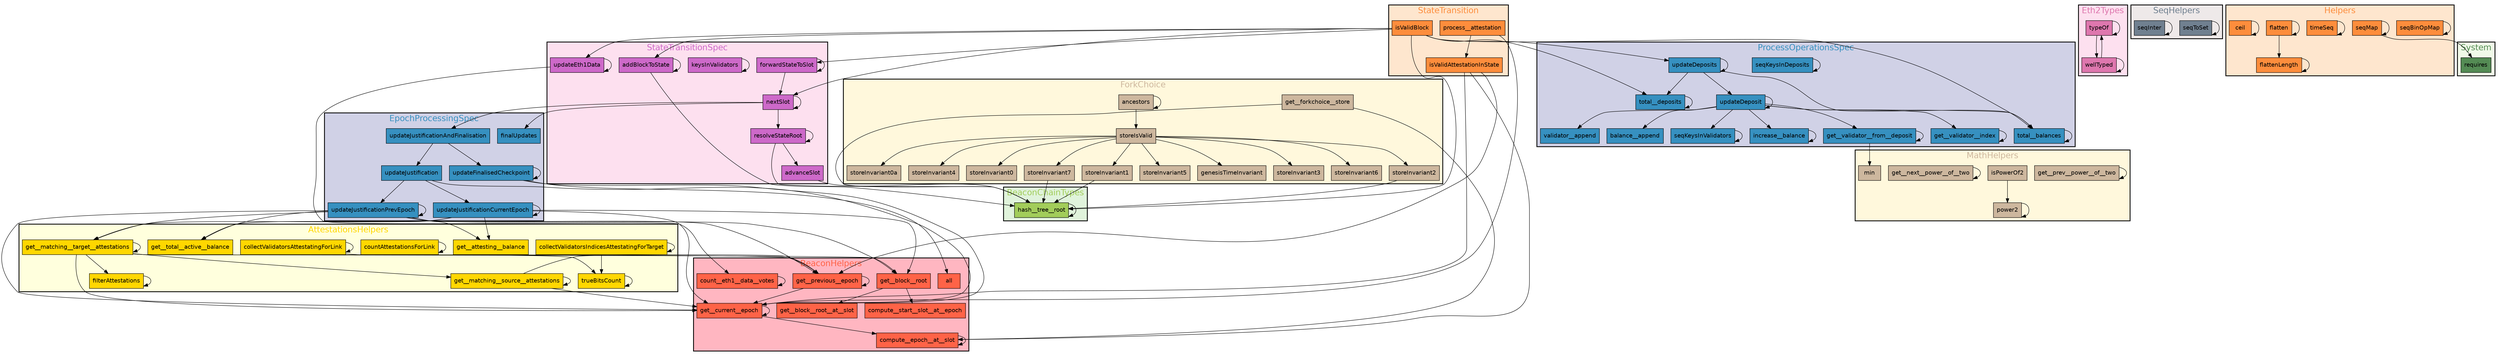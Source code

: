 digraph G {
fontname=helvetica;
subgraph cluster__80_EpochProcessingSpec {
style=filled;
fontsize="20.0";
fillcolor="#d0d1e6";
fontcolor="#3690c0";
penwidth=2;
label=EpochProcessingSpec;
updateFinalisedCheckpoint [shape=rectangle, style=filled, fontname=helvetica, fillcolor="#3690c0"];
updateJustification [shape=rectangle, style=filled, fontname=helvetica, fillcolor="#3690c0"];
finalUpdates [shape=rectangle, style=filled, fontname=helvetica, fillcolor="#3690c0"];
updateJustificationCurrentEpoch [shape=rectangle, style=filled, fontname=helvetica, fillcolor="#3690c0"];
updateJustificationPrevEpoch [shape=rectangle, style=filled, fontname=helvetica, fillcolor="#3690c0"];
updateJustificationAndFinalisation [shape=rectangle, style=filled, fontname=helvetica, fillcolor="#3690c0"];
}

subgraph cluster__110_ForkChoice {
style=filled;
fontsize="20.0";
fillcolor=cornsilk;
fontcolor=bisque3;
penwidth=2;
label=ForkChoice;
genesisTimeInvariant [shape=rectangle, style=filled, fontname=helvetica, fillcolor=bisque3];
storeInvariant3 [shape=rectangle, style=filled, fontname=helvetica, fillcolor=bisque3];
storeInvariant6 [shape=rectangle, style=filled, fontname=helvetica, fillcolor=bisque3];
storeInvariant7 [shape=rectangle, style=filled, fontname=helvetica, fillcolor=bisque3];
ancestors [shape=rectangle, style=filled, fontname=helvetica, fillcolor=bisque3];
storeInvariant0a [shape=rectangle, style=filled, fontname=helvetica, fillcolor=bisque3];
storeInvariant4 [shape=rectangle, style=filled, fontname=helvetica, fillcolor=bisque3];
storeIsValid [shape=rectangle, style=filled, fontname=helvetica, fillcolor=bisque3];
storeInvariant0 [shape=rectangle, style=filled, fontname=helvetica, fillcolor=bisque3];
storeInvariant1 [shape=rectangle, style=filled, fontname=helvetica, fillcolor=bisque3];
storeInvariant2 [shape=rectangle, style=filled, fontname=helvetica, fillcolor=bisque3];
storeInvariant5 [shape=rectangle, style=filled, fontname=helvetica, fillcolor=bisque3];
get__forkchoice__store [shape=rectangle, style=filled, fontname=helvetica, fillcolor=bisque3];
}

subgraph cluster__105_StateTransition {
style=filled;
fontsize="20.0";
fillcolor="#fee6ce";
fontcolor="#fd8d3c";
penwidth=2;
label=StateTransition;
process__attestation [shape=rectangle, style=filled, fontname=helvetica, fillcolor="#fd8d3c"];
isValidBlock [shape=rectangle, style=filled, fontname=helvetica, fillcolor="#fd8d3c"];
isValidAttestationInState [shape=rectangle, style=filled, fontname=helvetica, fillcolor="#fd8d3c"];
}

subgraph cluster__11_Eth2Types {
style=filled;
fontsize="20.0";
fillcolor="#fde0ef";
fontcolor="#de77ae";
penwidth=2;
label=Eth2Types;
typeOf [shape=rectangle, style=filled, fontname=helvetica, fillcolor="#de77ae"];
wellTyped [shape=rectangle, style=filled, fontname=helvetica, fillcolor="#de77ae"];
}

subgraph cluster__56_BeaconHelpers {
style=filled;
fontsize="20.0";
fillcolor=lightpink;
fontcolor=tomato;
penwidth=2;
label=BeaconHelpers;
all [shape=rectangle, style=filled, fontname=helvetica, fillcolor=tomato];
count__eth1__data__votes [shape=rectangle, style=filled, fontname=helvetica, fillcolor=tomato];
compute__start__slot__at__epoch [shape=rectangle, style=filled, fontname=helvetica, fillcolor=tomato];
compute__epoch__at__slot [shape=rectangle, style=filled, fontname=helvetica, fillcolor=tomato];
get__block__root__at__slot [shape=rectangle, style=filled, fontname=helvetica, fillcolor=tomato];
get__block__root [shape=rectangle, style=filled, fontname=helvetica, fillcolor=tomato];
get__previous__epoch [shape=rectangle, style=filled, fontname=helvetica, fillcolor=tomato];
get__current__epoch [shape=rectangle, style=filled, fontname=helvetica, fillcolor=tomato];
}

subgraph cluster__71_AttestationsHelpers {
style=filled;
fontsize="20.0";
fillcolor="#ffffdd";
fontcolor=gold;
penwidth=2;
label=AttestationsHelpers;
filterAttestations [shape=rectangle, style=filled, fontname=helvetica, fillcolor=gold];
collectValidatorsIndicesAttestatingForTarget [shape=rectangle, style=filled, fontname=helvetica, fillcolor=gold];
get__attesting__balance [shape=rectangle, style=filled, fontname=helvetica, fillcolor=gold];
countAttestationsForLink [shape=rectangle, style=filled, fontname=helvetica, fillcolor=gold];
trueBitsCount [shape=rectangle, style=filled, fontname=helvetica, fillcolor=gold];
get__matching__target__attestations [shape=rectangle, style=filled, fontname=helvetica, fillcolor=gold];
collectValidatorsAttestatingForLink [shape=rectangle, style=filled, fontname=helvetica, fillcolor=gold];
get__matching__source__attestations [shape=rectangle, style=filled, fontname=helvetica, fillcolor=gold];
get__total__active__balance [shape=rectangle, style=filled, fontname=helvetica, fillcolor=gold];
}

subgraph cluster__33_BeaconChainTypes {
style=filled;
fontsize="20.0";
fillcolor="#e0f3db";
fontcolor=darkolivegreen3;
penwidth=2;
label=BeaconChainTypes;
hash__tree__root [shape=rectangle, style=filled, fontname=helvetica, fillcolor=darkolivegreen3];
}

subgraph cluster__82_StateTransitionSpec {
style=filled;
fontsize="20.0";
fillcolor="#fde0ef";
fontcolor=orchid3;
penwidth=2;
label=StateTransitionSpec;
nextSlot [shape=rectangle, style=filled, fontname=helvetica, fillcolor=orchid3];
resolveStateRoot [shape=rectangle, style=filled, fontname=helvetica, fillcolor=orchid3];
forwardStateToSlot [shape=rectangle, style=filled, fontname=helvetica, fillcolor=orchid3];
keysInValidators [shape=rectangle, style=filled, fontname=helvetica, fillcolor=orchid3];
addBlockToState [shape=rectangle, style=filled, fontname=helvetica, fillcolor=orchid3];
updateEth1Data [shape=rectangle, style=filled, fontname=helvetica, fillcolor=orchid3];
advanceSlot [shape=rectangle, style=filled, fontname=helvetica, fillcolor=orchid3];
}

subgraph cluster__5_SeqHelpers {
style=filled;
fontsize="20.0";
fillcolor=snow2;
fontcolor=slategrey;
penwidth=2;
label=SeqHelpers;
seqToSet [shape=rectangle, style=filled, fontname=helvetica, fillcolor=slategrey];
seqInter [shape=rectangle, style=filled, fontname=helvetica, fillcolor=slategrey];
}

subgraph cluster__System {
style=filled;
fontsize="20.0";
fillcolor="#f0f9e8";
fontcolor=palegreen4;
penwidth=2;
label=System;
requires [shape=rectangle, style=filled, fontname=helvetica, fillcolor=palegreen4];
}

subgraph cluster__103_ProcessOperationsSpec {
style=filled;
fontsize="20.0";
fillcolor="#d0d1e6";
fontcolor="#3690c0";
penwidth=2;
label=ProcessOperationsSpec;
seqKeysInDeposits [shape=rectangle, style=filled, fontname=helvetica, fillcolor="#3690c0"];
seqKeysInValidators [shape=rectangle, style=filled, fontname=helvetica, fillcolor="#3690c0"];
increase__balance [shape=rectangle, style=filled, fontname=helvetica, fillcolor="#3690c0"];
total__deposits [shape=rectangle, style=filled, fontname=helvetica, fillcolor="#3690c0"];
get__validator__from__deposit [shape=rectangle, style=filled, fontname=helvetica, fillcolor="#3690c0"];
updateDeposit [shape=rectangle, style=filled, fontname=helvetica, fillcolor="#3690c0"];
total__balances [shape=rectangle, style=filled, fontname=helvetica, fillcolor="#3690c0"];
get__validator__index [shape=rectangle, style=filled, fontname=helvetica, fillcolor="#3690c0"];
validator__append [shape=rectangle, style=filled, fontname=helvetica, fillcolor="#3690c0"];
balance__append [shape=rectangle, style=filled, fontname=helvetica, fillcolor="#3690c0"];
updateDeposits [shape=rectangle, style=filled, fontname=helvetica, fillcolor="#3690c0"];
}

subgraph cluster__9_MathHelpers {
style=filled;
fontsize="20.0";
fillcolor=cornsilk;
fontcolor=bisque3;
penwidth=2;
label=MathHelpers;
get__prev__power__of__two [shape=rectangle, style=filled, fontname=helvetica, fillcolor=bisque3];
isPowerOf2 [shape=rectangle, style=filled, fontname=helvetica, fillcolor=bisque3];
power2 [shape=rectangle, style=filled, fontname=helvetica, fillcolor=bisque3];
get__next__power__of__two [shape=rectangle, style=filled, fontname=helvetica, fillcolor=bisque3];
min [shape=rectangle, style=filled, fontname=helvetica, fillcolor=bisque3];
}

subgraph cluster__7_Helpers {
style=filled;
fontsize="20.0";
fillcolor="#fee6ce";
fontcolor="#fd8d3c";
penwidth=2;
label=Helpers;
seqBinOpMap [shape=rectangle, style=filled, fontname=helvetica, fillcolor="#fd8d3c"];
seqMap [shape=rectangle, style=filled, fontname=helvetica, fillcolor="#fd8d3c"];
timeSeq [shape=rectangle, style=filled, fontname=helvetica, fillcolor="#fd8d3c"];
flatten [shape=rectangle, style=filled, fontname=helvetica, fillcolor="#fd8d3c"];
ceil [shape=rectangle, style=filled, fontname=helvetica, fillcolor="#fd8d3c"];
flattenLength [shape=rectangle, style=filled, fontname=helvetica, fillcolor="#fd8d3c"];
}

seqBinOpMap -> seqBinOpMap;
seqMap -> requires;
seqMap -> seqMap;
updateFinalisedCheckpoint -> all;
updateFinalisedCheckpoint -> get__current__epoch;
updateFinalisedCheckpoint -> updateFinalisedCheckpoint;
timeSeq -> timeSeq;
process__attestation -> get__current__epoch;
process__attestation -> isValidAttestationInState;
seqKeysInDeposits -> seqKeysInDeposits;
count__eth1__data__votes -> count__eth1__data__votes;
compute__epoch__at__slot -> compute__epoch__at__slot;
typeOf -> typeOf;
typeOf -> wellTyped;
filterAttestations -> filterAttestations;
get__prev__power__of__two -> get__prev__power__of__two;
collectValidatorsIndicesAttestatingForTarget -> collectValidatorsIndicesAttestatingForTarget;
collectValidatorsIndicesAttestatingForTarget -> trueBitsCount;
storeInvariant7 -> hash__tree__root;
nextSlot -> finalUpdates;
nextSlot -> nextSlot;
nextSlot -> resolveStateRoot;
nextSlot -> updateJustificationAndFinalisation;
resolveStateRoot -> advanceSlot;
resolveStateRoot -> hash__tree__root;
resolveStateRoot -> resolveStateRoot;
forwardStateToSlot -> forwardStateToSlot;
forwardStateToSlot -> nextSlot;
ancestors -> ancestors;
ancestors -> storeIsValid;
keysInValidators -> keysInValidators;
get__block__root -> compute__start__slot__at__epoch;
get__block__root -> get__block__root__at__slot;
flatten -> flatten;
flatten -> flattenLength;
countAttestationsForLink -> countAttestationsForLink;
seqKeysInValidators -> seqKeysInValidators;
updateJustification -> get__current__epoch;
updateJustification -> updateJustificationCurrentEpoch;
updateJustification -> updateJustificationPrevEpoch;
increase__balance -> increase__balance;
total__deposits -> total__deposits;
get__validator__from__deposit -> get__validator__from__deposit;
get__validator__from__deposit -> min;
isPowerOf2 -> power2;
power2 -> power2;
storeIsValid -> genesisTimeInvariant;
storeIsValid -> storeInvariant0;
storeIsValid -> storeInvariant0a;
storeIsValid -> storeInvariant1;
storeIsValid -> storeInvariant2;
storeIsValid -> storeInvariant3;
storeIsValid -> storeInvariant4;
storeIsValid -> storeInvariant5;
storeIsValid -> storeInvariant6;
storeIsValid -> storeInvariant7;
get__previous__epoch -> get__current__epoch;
get__previous__epoch -> get__previous__epoch;
trueBitsCount -> trueBitsCount;
get__matching__target__attestations -> filterAttestations;
get__matching__target__attestations -> get__block__root;
get__matching__target__attestations -> get__current__epoch;
get__matching__target__attestations -> get__matching__source__attestations;
get__matching__target__attestations -> get__matching__target__attestations;
get__matching__target__attestations -> get__previous__epoch;
updateDeposit -> balance__append;
updateDeposit -> get__validator__from__deposit;
updateDeposit -> get__validator__index;
updateDeposit -> increase__balance;
updateDeposit -> seqKeysInValidators;
updateDeposit -> total__balances;
updateDeposit -> updateDeposit;
updateDeposit -> validator__append;
ceil -> ceil;
total__balances -> total__balances;
addBlockToState -> addBlockToState;
addBlockToState -> hash__tree__root;
get__validator__index -> get__validator__index;
collectValidatorsAttestatingForLink -> collectValidatorsAttestatingForLink;
collectValidatorsAttestatingForLink -> trueBitsCount;
get__matching__source__attestations -> get__current__epoch;
get__matching__source__attestations -> get__matching__source__attestations;
get__matching__source__attestations -> get__previous__epoch;
flattenLength -> flattenLength;
storeInvariant1 -> hash__tree__root;
storeInvariant2 -> hash__tree__root;
updateJustificationCurrentEpoch -> get__attesting__balance;
updateJustificationCurrentEpoch -> get__block__root;
updateJustificationCurrentEpoch -> get__current__epoch;
updateJustificationCurrentEpoch -> get__matching__target__attestations;
updateJustificationCurrentEpoch -> get__total__active__balance;
updateJustificationCurrentEpoch -> updateJustificationCurrentEpoch;
seqToSet -> seqToSet;
isValidBlock -> addBlockToState;
isValidBlock -> forwardStateToSlot;
isValidBlock -> hash__tree__root;
isValidBlock -> nextSlot;
isValidBlock -> total__balances;
isValidBlock -> total__deposits;
isValidBlock -> updateDeposits;
isValidBlock -> updateEth1Data;
updateJustificationPrevEpoch -> get__attesting__balance;
updateJustificationPrevEpoch -> get__block__root;
updateJustificationPrevEpoch -> get__current__epoch;
updateJustificationPrevEpoch -> get__matching__target__attestations;
updateJustificationPrevEpoch -> get__previous__epoch;
updateJustificationPrevEpoch -> get__total__active__balance;
updateJustificationPrevEpoch -> updateJustificationPrevEpoch;
get__current__epoch -> compute__epoch__at__slot;
get__current__epoch -> get__current__epoch;
get__next__power__of__two -> get__next__power__of__two;
get__forkchoice__store -> compute__epoch__at__slot;
get__forkchoice__store -> hash__tree__root;
updateEth1Data -> count__eth1__data__votes;
updateEth1Data -> updateEth1Data;
updateDeposits -> total__balances;
updateDeposits -> total__deposits;
updateDeposits -> updateDeposit;
updateDeposits -> updateDeposits;
isValidAttestationInState -> compute__epoch__at__slot;
isValidAttestationInState -> get__current__epoch;
isValidAttestationInState -> get__previous__epoch;
hash__tree__root -> hash__tree__root;
advanceSlot -> hash__tree__root;
updateJustificationAndFinalisation -> updateFinalisedCheckpoint;
updateJustificationAndFinalisation -> updateJustification;
wellTyped -> typeOf;
wellTyped -> wellTyped;
seqInter -> seqInter;
}
